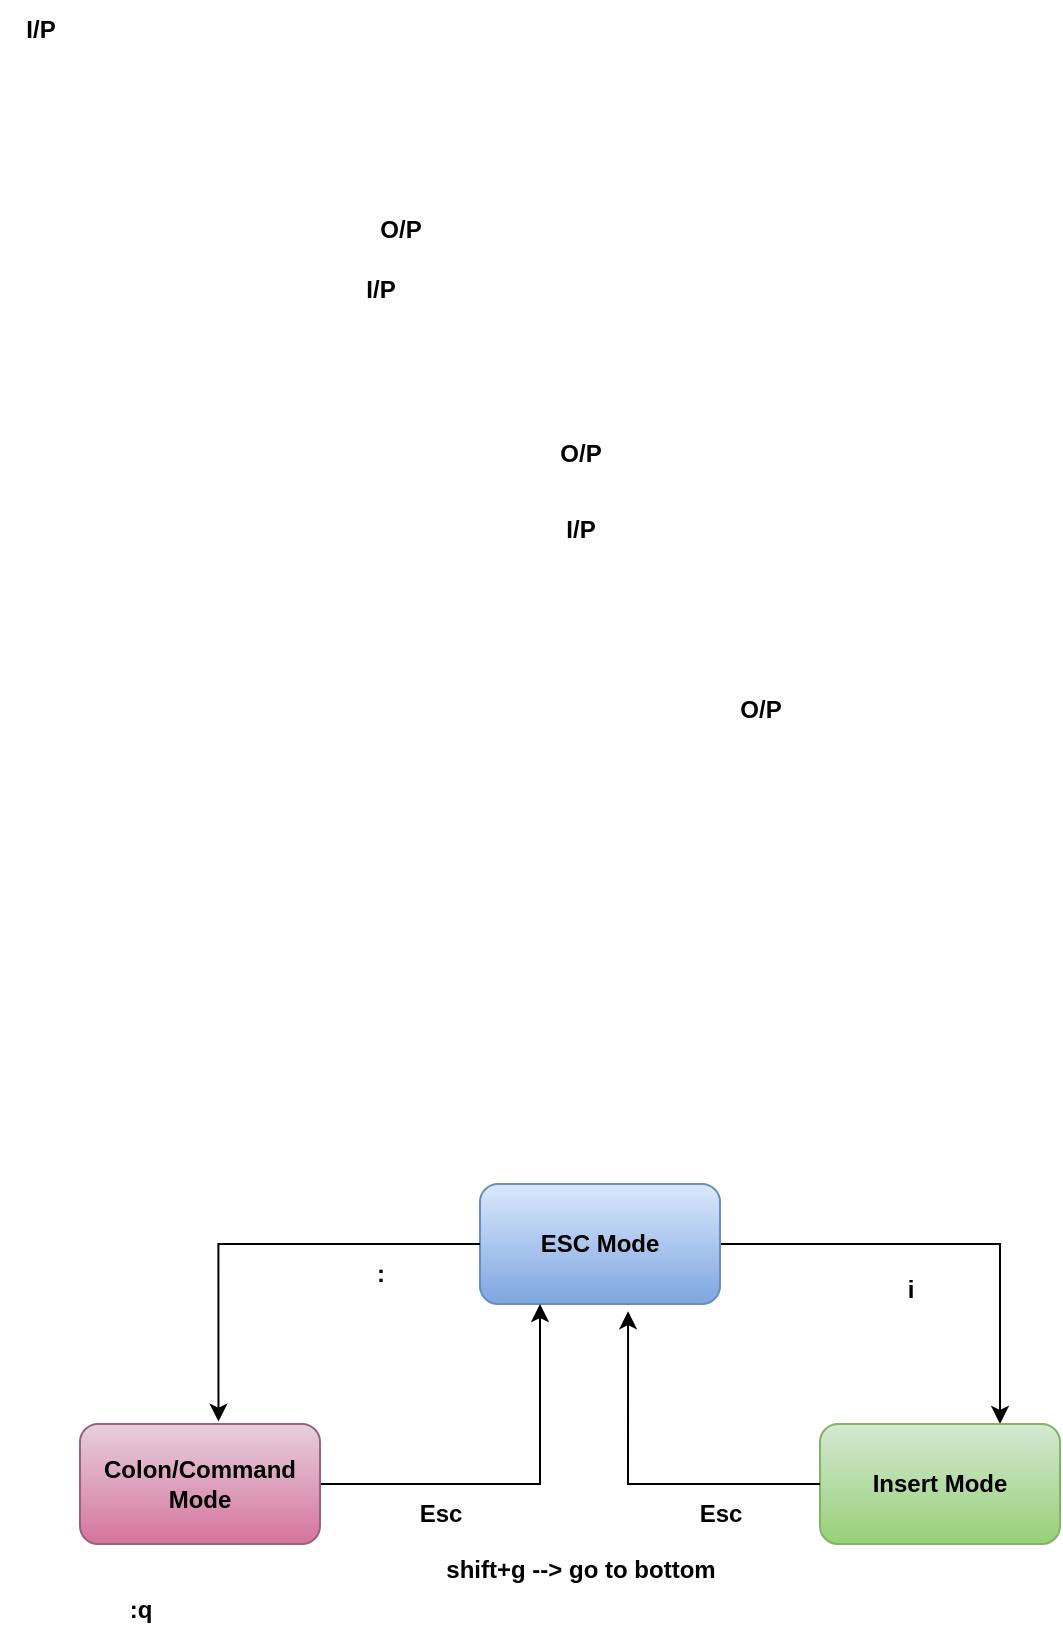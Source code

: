<mxfile version="24.2.1" type="device">
  <diagram name="Page-1" id="jcNndrxe-URrK9e5Chia">
    <mxGraphModel dx="1050" dy="583" grid="1" gridSize="10" guides="1" tooltips="1" connect="1" arrows="1" fold="1" page="1" pageScale="1" pageWidth="850" pageHeight="1100" math="0" shadow="0">
      <root>
        <mxCell id="0" />
        <mxCell id="1" parent="0" />
        <mxCell id="8ThRldzjLZEK7XOQSWFc-1" value="" style="shape=image;html=1;verticalAlign=top;verticalLabelPosition=bottom;labelBackgroundColor=#ffffff;imageAspect=0;aspect=fixed;image=https://cdn0.iconfinder.com/data/icons/construction-2-21/512/construction-industry-building-41-128.png" vertex="1" parent="1">
          <mxGeometry x="140" y="90" width="128" height="128" as="geometry" />
        </mxCell>
        <mxCell id="8ThRldzjLZEK7XOQSWFc-2" value="" style="shape=image;html=1;verticalAlign=top;verticalLabelPosition=bottom;labelBackgroundColor=#ffffff;imageAspect=0;aspect=fixed;image=https://cdn0.iconfinder.com/data/icons/construction-2-21/512/construction-industry-building-41-128.png" vertex="1" parent="1">
          <mxGeometry x="230" y="210" width="128" height="128" as="geometry" />
        </mxCell>
        <mxCell id="8ThRldzjLZEK7XOQSWFc-3" value="" style="shape=image;html=1;verticalAlign=top;verticalLabelPosition=bottom;labelBackgroundColor=#ffffff;imageAspect=0;aspect=fixed;image=https://cdn0.iconfinder.com/data/icons/construction-2-21/512/construction-industry-building-41-128.png" vertex="1" parent="1">
          <mxGeometry x="320" y="330" width="128" height="128" as="geometry" />
        </mxCell>
        <mxCell id="8ThRldzjLZEK7XOQSWFc-4" value="&lt;b&gt;I/P&lt;/b&gt;" style="text;html=1;align=center;verticalAlign=middle;resizable=0;points=[];autosize=1;strokeColor=none;fillColor=none;" vertex="1" parent="1">
          <mxGeometry x="80" y="88" width="40" height="30" as="geometry" />
        </mxCell>
        <mxCell id="8ThRldzjLZEK7XOQSWFc-5" value="&lt;b&gt;O/P&lt;/b&gt;" style="text;html=1;align=center;verticalAlign=middle;resizable=0;points=[];autosize=1;strokeColor=none;fillColor=none;" vertex="1" parent="1">
          <mxGeometry x="260" y="188" width="40" height="30" as="geometry" />
        </mxCell>
        <mxCell id="8ThRldzjLZEK7XOQSWFc-6" value="&lt;b&gt;I/P&lt;/b&gt;" style="text;html=1;align=center;verticalAlign=middle;resizable=0;points=[];autosize=1;strokeColor=none;fillColor=none;" vertex="1" parent="1">
          <mxGeometry x="250" y="218" width="40" height="30" as="geometry" />
        </mxCell>
        <mxCell id="8ThRldzjLZEK7XOQSWFc-7" value="&lt;b&gt;O/P&lt;/b&gt;" style="text;html=1;align=center;verticalAlign=middle;resizable=0;points=[];autosize=1;strokeColor=none;fillColor=none;" vertex="1" parent="1">
          <mxGeometry x="350" y="300" width="40" height="30" as="geometry" />
        </mxCell>
        <mxCell id="8ThRldzjLZEK7XOQSWFc-8" value="&lt;b&gt;I/P&lt;/b&gt;" style="text;html=1;align=center;verticalAlign=middle;resizable=0;points=[];autosize=1;strokeColor=none;fillColor=none;" vertex="1" parent="1">
          <mxGeometry x="350" y="338" width="40" height="30" as="geometry" />
        </mxCell>
        <mxCell id="8ThRldzjLZEK7XOQSWFc-9" value="&lt;b&gt;O/P&lt;/b&gt;" style="text;html=1;align=center;verticalAlign=middle;resizable=0;points=[];autosize=1;strokeColor=none;fillColor=none;" vertex="1" parent="1">
          <mxGeometry x="440" y="428" width="40" height="30" as="geometry" />
        </mxCell>
        <mxCell id="8ThRldzjLZEK7XOQSWFc-17" style="edgeStyle=orthogonalEdgeStyle;rounded=0;orthogonalLoop=1;jettySize=auto;html=1;entryX=0.75;entryY=0;entryDx=0;entryDy=0;" edge="1" parent="1" source="8ThRldzjLZEK7XOQSWFc-10" target="8ThRldzjLZEK7XOQSWFc-12">
          <mxGeometry relative="1" as="geometry" />
        </mxCell>
        <mxCell id="8ThRldzjLZEK7XOQSWFc-10" value="&lt;b&gt;ESC Mode&lt;/b&gt;" style="rounded=1;whiteSpace=wrap;html=1;fillColor=#dae8fc;gradientColor=#7ea6e0;strokeColor=#6c8ebf;" vertex="1" parent="1">
          <mxGeometry x="320" y="680" width="120" height="60" as="geometry" />
        </mxCell>
        <mxCell id="8ThRldzjLZEK7XOQSWFc-15" style="edgeStyle=orthogonalEdgeStyle;rounded=0;orthogonalLoop=1;jettySize=auto;html=1;entryX=0.25;entryY=1;entryDx=0;entryDy=0;" edge="1" parent="1" source="8ThRldzjLZEK7XOQSWFc-11" target="8ThRldzjLZEK7XOQSWFc-10">
          <mxGeometry relative="1" as="geometry" />
        </mxCell>
        <mxCell id="8ThRldzjLZEK7XOQSWFc-11" value="&lt;b&gt;Colon/Command Mode&lt;/b&gt;" style="rounded=1;whiteSpace=wrap;html=1;fillColor=#e6d0de;gradientColor=#d5739d;strokeColor=#996185;" vertex="1" parent="1">
          <mxGeometry x="120" y="800" width="120" height="60" as="geometry" />
        </mxCell>
        <mxCell id="8ThRldzjLZEK7XOQSWFc-12" value="&lt;b&gt;Insert Mode&lt;/b&gt;" style="rounded=1;whiteSpace=wrap;html=1;fillColor=#d5e8d4;gradientColor=#97d077;strokeColor=#82b366;" vertex="1" parent="1">
          <mxGeometry x="490" y="800" width="120" height="60" as="geometry" />
        </mxCell>
        <mxCell id="8ThRldzjLZEK7XOQSWFc-13" style="edgeStyle=orthogonalEdgeStyle;rounded=0;orthogonalLoop=1;jettySize=auto;html=1;entryX=0.577;entryY=-0.02;entryDx=0;entryDy=0;entryPerimeter=0;" edge="1" parent="1" source="8ThRldzjLZEK7XOQSWFc-10" target="8ThRldzjLZEK7XOQSWFc-11">
          <mxGeometry relative="1" as="geometry" />
        </mxCell>
        <mxCell id="8ThRldzjLZEK7XOQSWFc-14" value="&lt;b&gt;:&lt;/b&gt;" style="text;html=1;align=center;verticalAlign=middle;resizable=0;points=[];autosize=1;strokeColor=none;fillColor=none;" vertex="1" parent="1">
          <mxGeometry x="255" y="710" width="30" height="30" as="geometry" />
        </mxCell>
        <mxCell id="8ThRldzjLZEK7XOQSWFc-16" value="&lt;b&gt;Esc&lt;/b&gt;" style="text;html=1;align=center;verticalAlign=middle;resizable=0;points=[];autosize=1;strokeColor=none;fillColor=none;" vertex="1" parent="1">
          <mxGeometry x="280" y="830" width="40" height="30" as="geometry" />
        </mxCell>
        <mxCell id="8ThRldzjLZEK7XOQSWFc-18" value="&lt;b&gt;i&lt;/b&gt;" style="text;html=1;align=center;verticalAlign=middle;resizable=0;points=[];autosize=1;strokeColor=none;fillColor=none;" vertex="1" parent="1">
          <mxGeometry x="520" y="718" width="30" height="30" as="geometry" />
        </mxCell>
        <mxCell id="8ThRldzjLZEK7XOQSWFc-19" style="edgeStyle=orthogonalEdgeStyle;rounded=0;orthogonalLoop=1;jettySize=auto;html=1;entryX=0.617;entryY=1.06;entryDx=0;entryDy=0;entryPerimeter=0;" edge="1" parent="1" source="8ThRldzjLZEK7XOQSWFc-12" target="8ThRldzjLZEK7XOQSWFc-10">
          <mxGeometry relative="1" as="geometry" />
        </mxCell>
        <mxCell id="8ThRldzjLZEK7XOQSWFc-20" value="&lt;b&gt;Esc&lt;/b&gt;" style="text;html=1;align=center;verticalAlign=middle;resizable=0;points=[];autosize=1;strokeColor=none;fillColor=none;" vertex="1" parent="1">
          <mxGeometry x="420" y="830" width="40" height="30" as="geometry" />
        </mxCell>
        <mxCell id="8ThRldzjLZEK7XOQSWFc-21" value="&lt;b&gt;:q&lt;/b&gt;" style="text;html=1;align=center;verticalAlign=middle;resizable=0;points=[];autosize=1;strokeColor=none;fillColor=none;" vertex="1" parent="1">
          <mxGeometry x="135" y="878" width="30" height="30" as="geometry" />
        </mxCell>
        <mxCell id="8ThRldzjLZEK7XOQSWFc-22" value="&lt;b&gt;shift+g --&amp;gt; go to bottom&lt;/b&gt;" style="text;html=1;align=center;verticalAlign=middle;resizable=0;points=[];autosize=1;strokeColor=none;fillColor=none;" vertex="1" parent="1">
          <mxGeometry x="290" y="858" width="160" height="30" as="geometry" />
        </mxCell>
      </root>
    </mxGraphModel>
  </diagram>
</mxfile>
